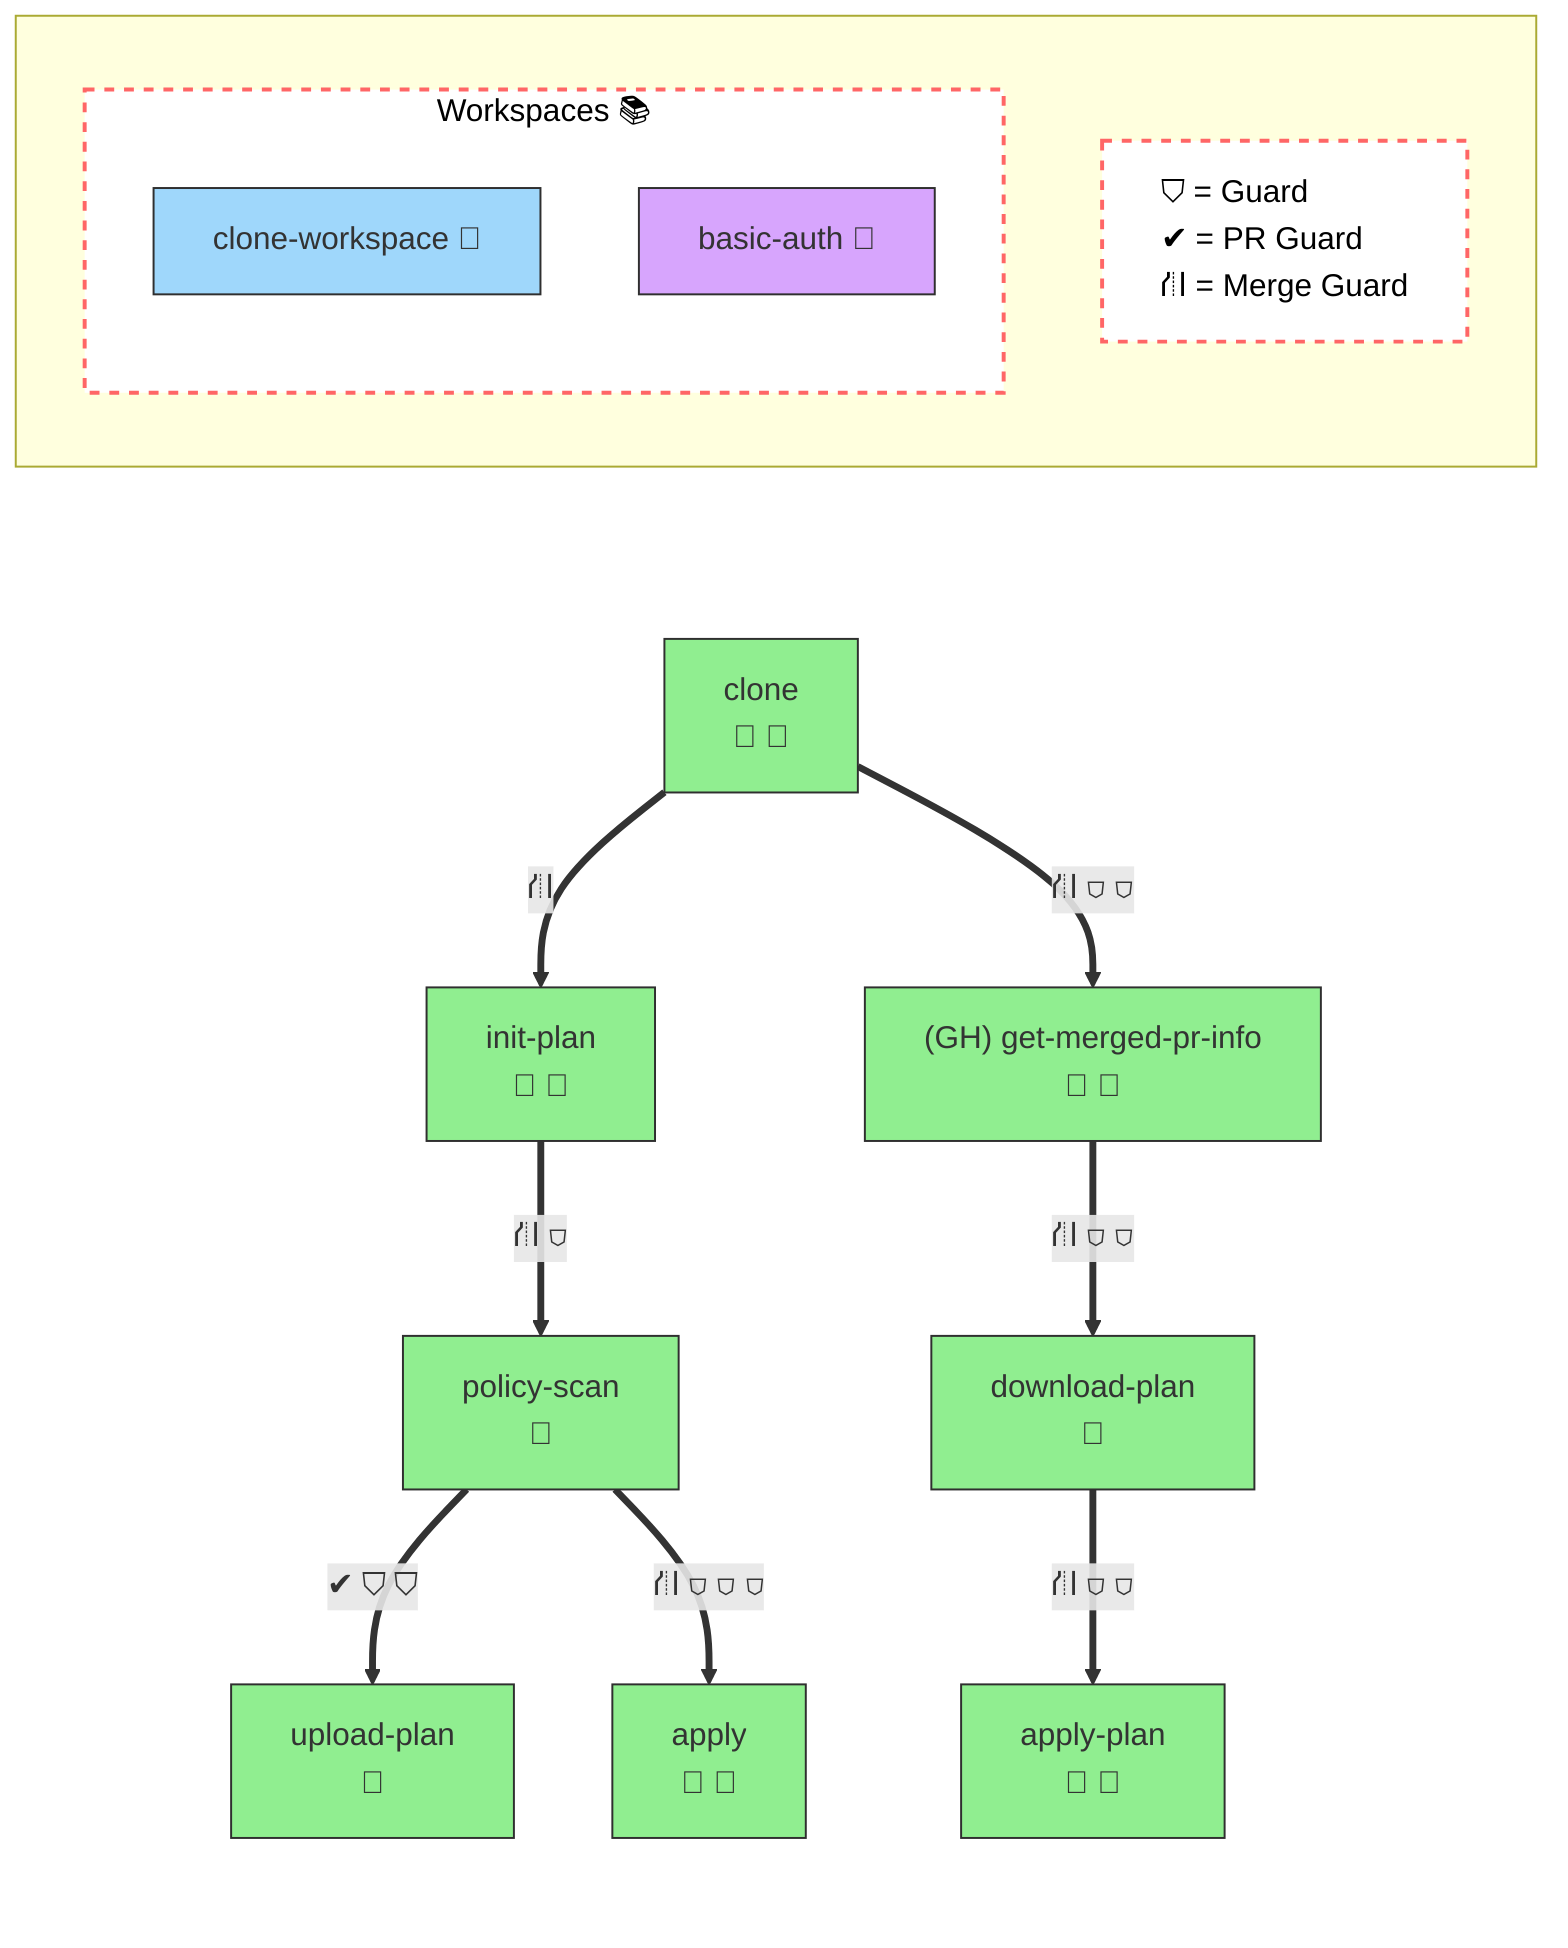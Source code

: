 flowchart LR
  subgraph tasks [" "]
    direction TB
    style tasks fill:#FFFFFF,stroke:#FFFFFF
    style clone fill:#90EE90,stroke:#2F2F2F
    clone==>|"#9945;"|init-plan
    clone==>|"#9945; #9929; #9929;"|get-merged-pr-info
    clone["clone\n#128212; #128211;"]
    style init-plan fill:#90EE90,stroke:#2F2F2F
    init-plan==>|"#9945; #9929;"|policy-scan
    init-plan["init-plan\n#128212; #128211;"]
    style policy-scan fill:#90EE90,stroke:#2F2F2F
    policy-scan==>|"#10004; #9929; #9929;"|upload-plan
    policy-scan==>|"#9945; #9929; #9929; #9929;"|apply
    policy-scan["policy-scan\n#128212;"]
    style upload-plan fill:#90EE90,stroke:#2F2F2F
    upload-plan["upload-plan\n#128212;"]
    style get-merged-pr-info fill:#90EE90,stroke:#2F2F2F
    get-merged-pr-info==>|"#9945; #9929; #9929;"|download-plan
    get-merged-pr-info["#40;GH#41; get-merged-pr-info\n#128212; #128211;"]
    style download-plan fill:#90EE90,stroke:#2F2F2F
    download-plan==>|"#9945; #9929; #9929;"|apply-plan
    download-plan["download-plan\n#128212;"]
    style apply-plan fill:#90EE90,stroke:#2F2F2F
    apply-plan["apply-plan\n#128212; #128211;"]
    style apply fill:#90EE90,stroke:#2F2F2F
    apply["apply\n#128212; #128211;"]
  end
  subgraph key [" "]
    direction TB
    subgraph workspaces ["Workspaces #128218;"]
      style workspaces fill:#FFFFFF,stroke:#f66,stroke-width:2px,color:black,stroke-dasharray: 5 5
      direction TB
      clone-workspace["clone-workspace #128212;"]
      style clone-workspace fill:#9FD7FB,stroke:#2F2F2F,#color:#fff
      basic-auth["basic-auth #128211;"]
      style basic-auth fill:#D7A5FD,stroke:#2F2F2F,#color:#fff
    end
    guardkey["#9929; = Guard &Tab;\n#10004; = PR Guard &Tab;\n#9945; = Merge Guard &Tab;"]
    style guardkey fill:#FFFFFF,stroke:#f66,stroke-width:2px,color:black,stroke-dasharray: 5 5,text-align:left
  end